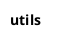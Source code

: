 @startuml

title utils

skinparam ClassAttributeIconSize 0
skinparam ClassBackgroundColor white
skinparam ClassBorderColor black
hide empty members
skinparam monochrome true

' Relationships

@enduml
